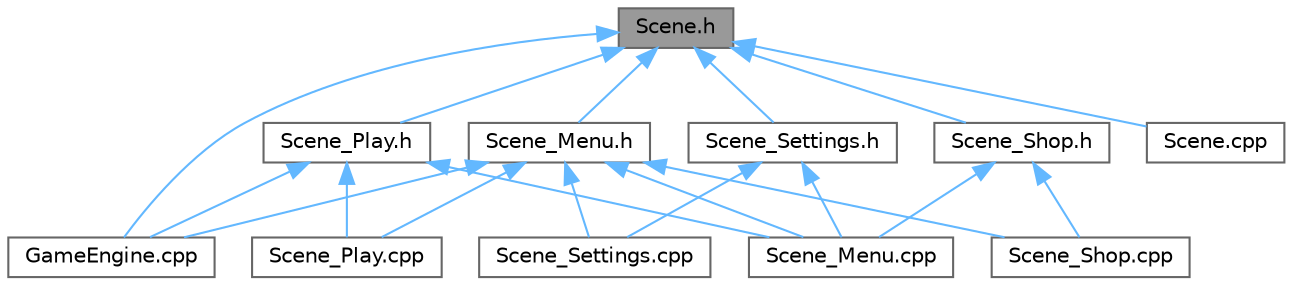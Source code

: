 digraph "Scene.h"
{
 // LATEX_PDF_SIZE
  bgcolor="transparent";
  edge [fontname=Helvetica,fontsize=10,labelfontname=Helvetica,labelfontsize=10];
  node [fontname=Helvetica,fontsize=10,shape=box,height=0.2,width=0.4];
  Node1 [id="Node000001",label="Scene.h",height=0.2,width=0.4,color="gray40", fillcolor="grey60", style="filled", fontcolor="black",tooltip=" "];
  Node1 -> Node2 [id="edge19_Node000001_Node000002",dir="back",color="steelblue1",style="solid",tooltip=" "];
  Node2 [id="Node000002",label="GameEngine.cpp",height=0.2,width=0.4,color="grey40", fillcolor="white", style="filled",URL="$_game_engine_8cpp.html",tooltip=" "];
  Node1 -> Node3 [id="edge20_Node000001_Node000003",dir="back",color="steelblue1",style="solid",tooltip=" "];
  Node3 [id="Node000003",label="Scene.cpp",height=0.2,width=0.4,color="grey40", fillcolor="white", style="filled",URL="$_scene_8cpp.html",tooltip=" "];
  Node1 -> Node4 [id="edge21_Node000001_Node000004",dir="back",color="steelblue1",style="solid",tooltip=" "];
  Node4 [id="Node000004",label="Scene_Menu.h",height=0.2,width=0.4,color="grey40", fillcolor="white", style="filled",URL="$_scene___menu_8h.html",tooltip=" "];
  Node4 -> Node2 [id="edge22_Node000004_Node000002",dir="back",color="steelblue1",style="solid",tooltip=" "];
  Node4 -> Node5 [id="edge23_Node000004_Node000005",dir="back",color="steelblue1",style="solid",tooltip=" "];
  Node5 [id="Node000005",label="Scene_Menu.cpp",height=0.2,width=0.4,color="grey40", fillcolor="white", style="filled",URL="$_scene___menu_8cpp.html",tooltip=" "];
  Node4 -> Node6 [id="edge24_Node000004_Node000006",dir="back",color="steelblue1",style="solid",tooltip=" "];
  Node6 [id="Node000006",label="Scene_Play.cpp",height=0.2,width=0.4,color="grey40", fillcolor="white", style="filled",URL="$_scene___play_8cpp.html",tooltip=" "];
  Node4 -> Node7 [id="edge25_Node000004_Node000007",dir="back",color="steelblue1",style="solid",tooltip=" "];
  Node7 [id="Node000007",label="Scene_Settings.cpp",height=0.2,width=0.4,color="grey40", fillcolor="white", style="filled",URL="$_scene___settings_8cpp.html",tooltip=" "];
  Node4 -> Node8 [id="edge26_Node000004_Node000008",dir="back",color="steelblue1",style="solid",tooltip=" "];
  Node8 [id="Node000008",label="Scene_Shop.cpp",height=0.2,width=0.4,color="grey40", fillcolor="white", style="filled",URL="$_scene___shop_8cpp.html",tooltip=" "];
  Node1 -> Node9 [id="edge27_Node000001_Node000009",dir="back",color="steelblue1",style="solid",tooltip=" "];
  Node9 [id="Node000009",label="Scene_Play.h",height=0.2,width=0.4,color="grey40", fillcolor="white", style="filled",URL="$_scene___play_8h.html",tooltip=" "];
  Node9 -> Node2 [id="edge28_Node000009_Node000002",dir="back",color="steelblue1",style="solid",tooltip=" "];
  Node9 -> Node5 [id="edge29_Node000009_Node000005",dir="back",color="steelblue1",style="solid",tooltip=" "];
  Node9 -> Node6 [id="edge30_Node000009_Node000006",dir="back",color="steelblue1",style="solid",tooltip=" "];
  Node1 -> Node10 [id="edge31_Node000001_Node000010",dir="back",color="steelblue1",style="solid",tooltip=" "];
  Node10 [id="Node000010",label="Scene_Settings.h",height=0.2,width=0.4,color="grey40", fillcolor="white", style="filled",URL="$_scene___settings_8h.html",tooltip=" "];
  Node10 -> Node5 [id="edge32_Node000010_Node000005",dir="back",color="steelblue1",style="solid",tooltip=" "];
  Node10 -> Node7 [id="edge33_Node000010_Node000007",dir="back",color="steelblue1",style="solid",tooltip=" "];
  Node1 -> Node11 [id="edge34_Node000001_Node000011",dir="back",color="steelblue1",style="solid",tooltip=" "];
  Node11 [id="Node000011",label="Scene_Shop.h",height=0.2,width=0.4,color="grey40", fillcolor="white", style="filled",URL="$_scene___shop_8h.html",tooltip=" "];
  Node11 -> Node5 [id="edge35_Node000011_Node000005",dir="back",color="steelblue1",style="solid",tooltip=" "];
  Node11 -> Node8 [id="edge36_Node000011_Node000008",dir="back",color="steelblue1",style="solid",tooltip=" "];
}
